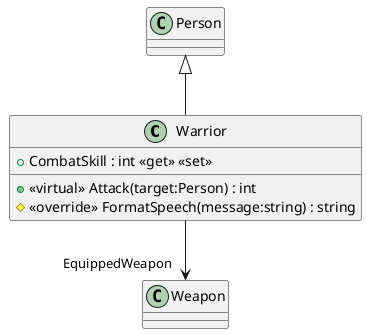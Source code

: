 @startuml
class Warrior {
    + CombatSkill : int <<get>> <<set>>
    + <<virtual>> Attack(target:Person) : int
    # <<override>> FormatSpeech(message:string) : string
}
Person <|-- Warrior
Warrior --> "EquippedWeapon" Weapon
@enduml
